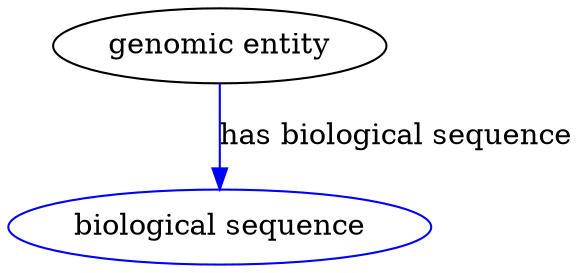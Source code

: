 digraph {
	graph [bb="0,0,270.39,123"];
	node [label="\N"];
	"genomic entity"	[height=0.5,
		label="genomic entity",
		pos="101.39,105",
		width=2.2206];
	"has biological sequence"	[color=blue,
		height=0.5,
		label="biological sequence",
		pos="101.39,18",
		width=2.8164];
	"genomic entity" -> "has biological sequence"	[color=blue,
		label="has biological sequence",
		lp="185.89,61.5",
		pos="e,101.39,36.175 101.39,86.799 101.39,75.163 101.39,59.548 101.39,46.237",
		style=solid];
}
